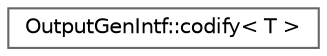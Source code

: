 digraph "Graphical Class Hierarchy"
{
 // INTERACTIVE_SVG=YES
 // LATEX_PDF_SIZE
  bgcolor="transparent";
  edge [fontname=Helvetica,fontsize=10,labelfontname=Helvetica,labelfontsize=10];
  node [fontname=Helvetica,fontsize=10,shape=box,height=0.2,width=0.4];
  rankdir="LR";
  Node0 [label="OutputGenIntf::codify\< T \>",height=0.2,width=0.4,color="grey40", fillcolor="white", style="filled",URL="$d4/d0c/struct_output_gen_intf_1_1codify.html",tooltip=" "];
}

